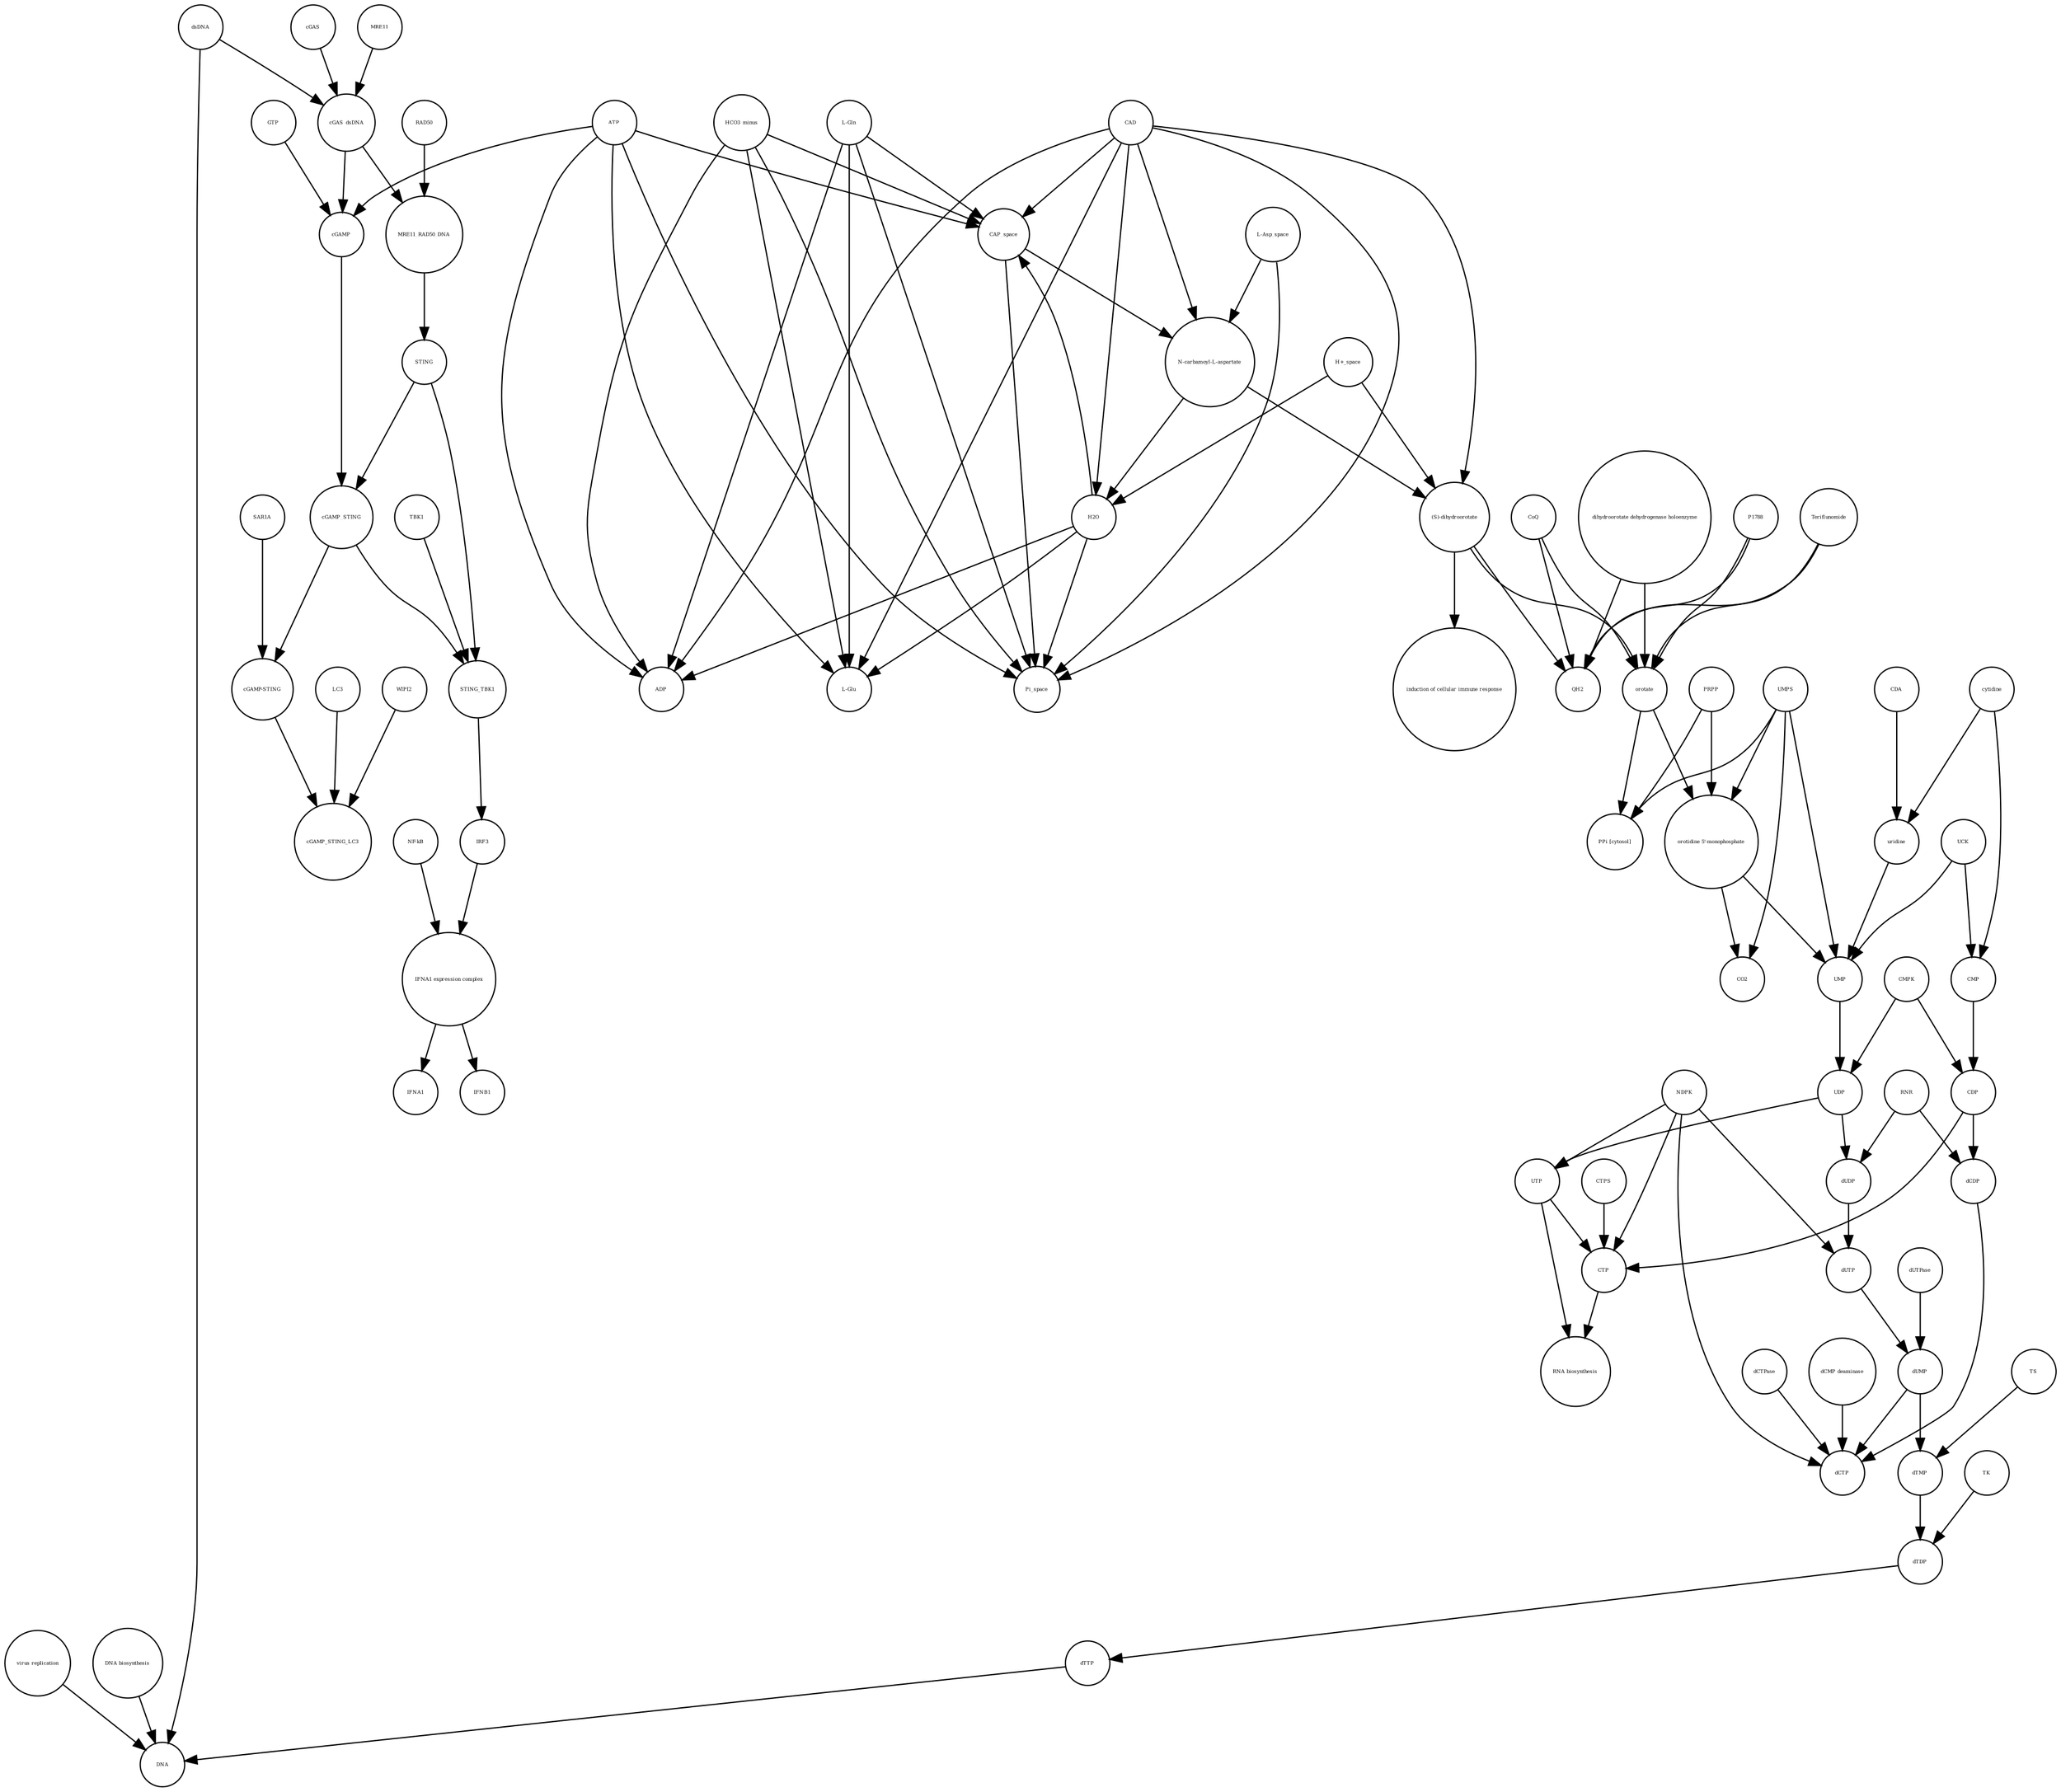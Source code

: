 strict digraph  {
UTP [annotation="", bipartite=0, cls="simple chemical", fontsize=4, label=UTP, shape=circle];
"RNA biosynthesis" [annotation="urn_miriam_obo.go_GO%3A0032774", bipartite=0, cls=phenotype, fontsize=4, label="RNA biosynthesis", shape=circle];
CTP [annotation="", bipartite=0, cls="simple chemical", fontsize=4, label=CTP, shape=circle];
"(S)-dihydroorotate" [annotation="", bipartite=0, cls="simple chemical", fontsize=4, label="(S)-dihydroorotate", shape=circle];
"induction of cellular immune response" [annotation="", bipartite=0, cls=phenotype, fontsize=4, label="induction of cellular immune response", shape=circle];
"cGAMP-STING" [annotation="", bipartite=0, cls=complex, fontsize=4, label="cGAMP-STING", shape=circle];
RAD50 [annotation="", bipartite=0, cls="macromolecule multimer", fontsize=4, label=RAD50, shape=circle];
TBK1 [annotation="", bipartite=0, cls=macromolecule, fontsize=4, label=TBK1, shape=circle];
uridine [annotation="", bipartite=0, cls="simple chemical", fontsize=4, label=uridine, shape=circle];
UDP [annotation="", bipartite=0, cls="simple chemical", fontsize=4, label=UDP, shape=circle];
UMP [annotation="", bipartite=0, cls="simple chemical", fontsize=4, label=UMP, shape=circle];
"L-Asp_space" [annotation="", bipartite=0, cls="simple chemical", fontsize=4, label="L-Asp_space", shape=circle];
CDA [annotation="", bipartite=0, cls=macromolecule, fontsize=4, label=CDA, shape=circle];
ADP [annotation="", bipartite=0, cls="simple chemical", fontsize=4, label=ADP, shape=circle];
"orotidine 5'-monophosphate" [annotation="", bipartite=0, cls="simple chemical", fontsize=4, label="orotidine 5'-monophosphate", shape=circle];
UMPS [annotation="", bipartite=0, cls="macromolecule multimer", fontsize=4, label=UMPS, shape=circle];
"PPi [cytosol]" [annotation="", bipartite=0, cls="simple chemical", fontsize=4, label="PPi [cytosol]", shape=circle];
"virus replication" [annotation="", bipartite=0, cls=phenotype, fontsize=4, label="virus replication", shape=circle];
"N-carbamoyl-L-aspartate" [annotation="", bipartite=0, cls="simple chemical", fontsize=4, label="N-carbamoyl-L-aspartate", shape=circle];
DNA [annotation="", bipartite=0, cls="nucleic acid feature", fontsize=4, label=DNA, shape=circle];
dCTP [annotation="", bipartite=0, cls="simple chemical", fontsize=4, label=dCTP, shape=circle];
cGAMP_STING [annotation="", bipartite=0, cls=complex, fontsize=4, label=cGAMP_STING, shape=circle];
"DNA biosynthesis" [annotation="urn_miriam_obo.go_GO%3A0071897", bipartite=0, cls=phenotype, fontsize=4, label="DNA biosynthesis", shape=circle];
cytidine [annotation="", bipartite=0, cls="simple chemical", fontsize=4, label=cytidine, shape=circle];
dTMP [annotation="", bipartite=0, cls="simple chemical", fontsize=4, label=dTMP, shape=circle];
"dihydroorotate dehydrogenase holoenzyme" [annotation="", bipartite=0, cls="simple chemical", fontsize=4, label="dihydroorotate dehydrogenase holoenzyme", shape=circle];
"L-Glu" [annotation="", bipartite=0, cls="simple chemical", fontsize=4, label="L-Glu", shape=circle];
QH2 [annotation="", bipartite=0, cls="simple chemical", fontsize=4, label=QH2, shape=circle];
UCK [annotation="", bipartite=0, cls=macromolecule, fontsize=4, label=UCK, shape=circle];
LC3 [annotation="", bipartite=0, cls=macromolecule, fontsize=4, label=LC3, shape=circle];
CMPK [annotation="", bipartite=0, cls=macromolecule, fontsize=4, label=CMPK, shape=circle];
dUMP [annotation="", bipartite=0, cls="simple chemical", fontsize=4, label=dUMP, shape=circle];
Pi_space [annotation="", bipartite=0, cls="simple chemical", fontsize=4, label=Pi_space, shape=circle];
IFNB1 [annotation="", bipartite=0, cls="nucleic acid feature", fontsize=4, label=IFNB1, shape=circle];
dUTPase [annotation="", bipartite=0, cls=macromolecule, fontsize=4, label=dUTPase, shape=circle];
dTTP [annotation="", bipartite=0, cls="simple chemical", fontsize=4, label=dTTP, shape=circle];
PRPP [annotation="", bipartite=0, cls="simple chemical", fontsize=4, label=PRPP, shape=circle];
"L-Gln" [annotation="", bipartite=0, cls="simple chemical", fontsize=4, label="L-Gln", shape=circle];
SAR1A [annotation="", bipartite=0, cls=macromolecule, fontsize=4, label=SAR1A, shape=circle];
MRE11 [annotation="", bipartite=0, cls="macromolecule multimer", fontsize=4, label=MRE11, shape=circle];
STING [annotation="", bipartite=0, cls="macromolecule multimer", fontsize=4, label=STING, shape=circle];
dsDNA [annotation="", bipartite=0, cls="simple chemical", fontsize=4, label=dsDNA, shape=circle];
CDP [annotation="", bipartite=0, cls="simple chemical", fontsize=4, label=CDP, shape=circle];
HCO3_minus [annotation="", bipartite=0, cls="simple chemical", fontsize=4, label=HCO3_minus, shape=circle];
"IFNA1 expression complex" [annotation="", bipartite=0, cls=complex, fontsize=4, label="IFNA1 expression complex", shape=circle];
orotate [annotation="", bipartite=0, cls="simple chemical", fontsize=4, label=orotate, shape=circle];
"NF-kB" [annotation="", bipartite=0, cls=complex, fontsize=4, label="NF-kB", shape=circle];
STING_TBK1 [annotation="", bipartite=0, cls=complex, fontsize=4, label=STING_TBK1, shape=circle];
P1788 [annotation="", bipartite=0, cls="simple chemical", fontsize=4, label=P1788, shape=circle];
CO2 [annotation="", bipartite=0, cls="simple chemical", fontsize=4, label=CO2, shape=circle];
ATP [annotation="", bipartite=0, cls="simple chemical", fontsize=4, label=ATP, shape=circle];
NDPK [annotation="", bipartite=0, cls=macromolecule, fontsize=4, label=NDPK, shape=circle];
CMP [annotation="", bipartite=0, cls="simple chemical", fontsize=4, label=CMP, shape=circle];
TS [annotation="", bipartite=0, cls=macromolecule, fontsize=4, label=TS, shape=circle];
cGAS_dsDNA [annotation="", bipartite=0, cls=complex, fontsize=4, label=cGAS_dsDNA, shape=circle];
Teriflunomide [annotation="", bipartite=0, cls="simple chemical", fontsize=4, label=Teriflunomide, shape=circle];
dUDP [annotation="", bipartite=0, cls="simple chemical", fontsize=4, label=dUDP, shape=circle];
CAP_space [annotation="", bipartite=0, cls="simple chemical", fontsize=4, label=CAP_space, shape=circle];
CTPS [annotation="", bipartite=0, cls=macromolecule, fontsize=4, label=CTPS, shape=circle];
dTDP [annotation="", bipartite=0, cls="simple chemical", fontsize=4, label=dTDP, shape=circle];
IFNA1 [annotation="", bipartite=0, cls="nucleic acid feature", fontsize=4, label=IFNA1, shape=circle];
cGAMP [annotation="", bipartite=0, cls="simple chemical", fontsize=4, label=cGAMP, shape=circle];
H2O [annotation="", bipartite=0, cls="simple chemical", fontsize=4, label=H2O, shape=circle];
dCDP [annotation="", bipartite=0, cls="simple chemical", fontsize=4, label=dCDP, shape=circle];
TK [annotation="", bipartite=0, cls=macromolecule, fontsize=4, label=TK, shape=circle];
dCTPase [annotation="", bipartite=0, cls=macromolecule, fontsize=4, label=dCTPase, shape=circle];
GTP [annotation="", bipartite=0, cls="simple chemical", fontsize=4, label=GTP, shape=circle];
"dCMP deaminase" [annotation="", bipartite=0, cls=macromolecule, fontsize=4, label="dCMP deaminase", shape=circle];
IRF3 [annotation="", bipartite=0, cls="macromolecule multimer", fontsize=4, label=IRF3, shape=circle];
MRE11_RAD50_DNA [annotation="", bipartite=0, cls=complex, fontsize=4, label=MRE11_RAD50_DNA, shape=circle];
RNR [annotation="", bipartite=0, cls=macromolecule, fontsize=4, label=RNR, shape=circle];
cGAS [annotation="", bipartite=0, cls=macromolecule, fontsize=4, label=cGAS, shape=circle];
WIPI2 [annotation="", bipartite=0, cls=macromolecule, fontsize=4, label=WIPI2, shape=circle];
"H+_space" [annotation="", bipartite=0, cls="simple chemical", fontsize=4, label="H+_space", shape=circle];
dUTP [annotation="", bipartite=0, cls="simple chemical", fontsize=4, label=dUTP, shape=circle];
CAD [annotation="", bipartite=0, cls=macromolecule, fontsize=4, label=CAD, shape=circle];
CoQ [annotation="", bipartite=0, cls="simple chemical", fontsize=4, label=CoQ, shape=circle];
cGAMP_STING_LC3 [annotation="", bipartite=0, cls=complex, fontsize=4, label=cGAMP_STING_LC3, shape=circle];
UTP -> "RNA biosynthesis"  [annotation="", interaction_type="necessary stimulation"];
UTP -> CTP  [annotation="", interaction_type=production];
CTP -> "RNA biosynthesis"  [annotation="", interaction_type="necessary stimulation"];
"(S)-dihydroorotate" -> "induction of cellular immune response"  [annotation="", interaction_type="necessary stimulation"];
"(S)-dihydroorotate" -> QH2  [annotation="", interaction_type=production];
"(S)-dihydroorotate" -> orotate  [annotation="", interaction_type=production];
"cGAMP-STING" -> cGAMP_STING_LC3  [annotation="", interaction_type=production];
RAD50 -> MRE11_RAD50_DNA  [annotation="", interaction_type=production];
TBK1 -> STING_TBK1  [annotation="", interaction_type=production];
uridine -> UMP  [annotation="", interaction_type=production];
UDP -> UTP  [annotation="", interaction_type=production];
UDP -> dUDP  [annotation="", interaction_type=production];
UMP -> UDP  [annotation="", interaction_type=production];
"L-Asp_space" -> Pi_space  [annotation="", interaction_type=production];
"L-Asp_space" -> "N-carbamoyl-L-aspartate"  [annotation="", interaction_type=production];
CDA -> uridine  [annotation="", interaction_type=catalysis];
"orotidine 5'-monophosphate" -> UMP  [annotation="", interaction_type=production];
"orotidine 5'-monophosphate" -> CO2  [annotation="", interaction_type=production];
UMPS -> CO2  [annotation=urn_miriam_reactome_REACT_1698, interaction_type=catalysis];
UMPS -> UMP  [annotation=urn_miriam_reactome_REACT_1698, interaction_type=catalysis];
UMPS -> "PPi [cytosol]"  [annotation=urn_miriam_reactome_REACT_1698, interaction_type=catalysis];
UMPS -> "orotidine 5'-monophosphate"  [annotation=urn_miriam_reactome_REACT_1698, interaction_type=catalysis];
"virus replication" -> DNA  [annotation="", interaction_type=inhibition];
"N-carbamoyl-L-aspartate" -> "(S)-dihydroorotate"  [annotation="", interaction_type=production];
"N-carbamoyl-L-aspartate" -> H2O  [annotation="", interaction_type=production];
cGAMP_STING -> STING_TBK1  [annotation="", interaction_type=production];
cGAMP_STING -> "cGAMP-STING"  [annotation="", interaction_type=production];
"DNA biosynthesis" -> DNA  [annotation="", interaction_type=catalysis];
cytidine -> uridine  [annotation="", interaction_type=production];
cytidine -> CMP  [annotation="", interaction_type=production];
dTMP -> dTDP  [annotation="", interaction_type=production];
"dihydroorotate dehydrogenase holoenzyme" -> QH2  [annotation=urn_miriam_reactome_REACT_1698, interaction_type=catalysis];
"dihydroorotate dehydrogenase holoenzyme" -> orotate  [annotation=urn_miriam_reactome_REACT_1698, interaction_type=catalysis];
UCK -> CMP  [annotation="", interaction_type=catalysis];
UCK -> UMP  [annotation="", interaction_type=catalysis];
LC3 -> cGAMP_STING_LC3  [annotation="", interaction_type=production];
CMPK -> CDP  [annotation="", interaction_type=catalysis];
CMPK -> UDP  [annotation="", interaction_type=catalysis];
dUMP -> dTMP  [annotation="", interaction_type=production];
dUMP -> dCTP  [annotation="", interaction_type=production];
dUTPase -> dUMP  [annotation="", interaction_type=catalysis];
dTTP -> DNA  [annotation="", interaction_type=production];
PRPP -> "PPi [cytosol]"  [annotation="", interaction_type=production];
PRPP -> "orotidine 5'-monophosphate"  [annotation="", interaction_type=production];
"L-Gln" -> "L-Glu"  [annotation="", interaction_type=production];
"L-Gln" -> ADP  [annotation="", interaction_type=production];
"L-Gln" -> Pi_space  [annotation="", interaction_type=production];
"L-Gln" -> CAP_space  [annotation="", interaction_type=production];
SAR1A -> "cGAMP-STING"  [annotation="", interaction_type=catalysis];
MRE11 -> cGAS_dsDNA  [annotation="", interaction_type=production];
STING -> STING_TBK1  [annotation="", interaction_type=production];
STING -> cGAMP_STING  [annotation="", interaction_type=production];
dsDNA -> DNA  [annotation="", interaction_type=production];
dsDNA -> cGAS_dsDNA  [annotation="", interaction_type=production];
CDP -> dCDP  [annotation="", interaction_type=production];
CDP -> CTP  [annotation="", interaction_type=production];
HCO3_minus -> "L-Glu"  [annotation="", interaction_type=production];
HCO3_minus -> ADP  [annotation="", interaction_type=production];
HCO3_minus -> Pi_space  [annotation="", interaction_type=production];
HCO3_minus -> CAP_space  [annotation="", interaction_type=production];
"IFNA1 expression complex" -> IFNB1  [annotation="", interaction_type=stimulation];
"IFNA1 expression complex" -> IFNA1  [annotation="", interaction_type=stimulation];
orotate -> "PPi [cytosol]"  [annotation="", interaction_type=production];
orotate -> "orotidine 5'-monophosphate"  [annotation="", interaction_type=production];
"NF-kB" -> "IFNA1 expression complex"  [annotation="", interaction_type=production];
STING_TBK1 -> IRF3  [annotation="", interaction_type=catalysis];
P1788 -> QH2  [annotation=urn_miriam_reactome_REACT_1698, interaction_type=inhibition];
P1788 -> orotate  [annotation=urn_miriam_reactome_REACT_1698, interaction_type=inhibition];
ATP -> cGAMP  [annotation="", interaction_type=production];
ATP -> "L-Glu"  [annotation="", interaction_type=production];
ATP -> ADP  [annotation="", interaction_type=production];
ATP -> Pi_space  [annotation="", interaction_type=production];
ATP -> CAP_space  [annotation="", interaction_type=production];
NDPK -> dCTP  [annotation="", interaction_type=catalysis];
NDPK -> dUTP  [annotation="", interaction_type=catalysis];
NDPK -> UTP  [annotation="", interaction_type=catalysis];
NDPK -> CTP  [annotation="", interaction_type=catalysis];
CMP -> CDP  [annotation="", interaction_type=production];
TS -> dTMP  [annotation="", interaction_type=catalysis];
cGAS_dsDNA -> cGAMP  [annotation="", interaction_type=catalysis];
cGAS_dsDNA -> MRE11_RAD50_DNA  [annotation="", interaction_type=production];
Teriflunomide -> QH2  [annotation=urn_miriam_reactome_REACT_1698, interaction_type=inhibition];
Teriflunomide -> orotate  [annotation=urn_miriam_reactome_REACT_1698, interaction_type=inhibition];
dUDP -> dUTP  [annotation="", interaction_type=production];
CAP_space -> Pi_space  [annotation="", interaction_type=production];
CAP_space -> "N-carbamoyl-L-aspartate"  [annotation="", interaction_type=production];
CTPS -> CTP  [annotation="", interaction_type=catalysis];
dTDP -> dTTP  [annotation="", interaction_type=production];
cGAMP -> cGAMP_STING  [annotation="", interaction_type=production];
H2O -> "L-Glu"  [annotation="", interaction_type=production];
H2O -> ADP  [annotation="", interaction_type=production];
H2O -> Pi_space  [annotation="", interaction_type=production];
H2O -> CAP_space  [annotation="", interaction_type=production];
dCDP -> dCTP  [annotation="", interaction_type=production];
TK -> dTDP  [annotation="", interaction_type=catalysis];
dCTPase -> dCTP  [annotation="", interaction_type=catalysis];
GTP -> cGAMP  [annotation="", interaction_type=production];
"dCMP deaminase" -> dCTP  [annotation="", interaction_type=catalysis];
IRF3 -> "IFNA1 expression complex"  [annotation="", interaction_type=production];
MRE11_RAD50_DNA -> STING  [annotation="", interaction_type=catalysis];
RNR -> dCDP  [annotation="", interaction_type=catalysis];
RNR -> dUDP  [annotation="", interaction_type=catalysis];
cGAS -> cGAS_dsDNA  [annotation="", interaction_type=production];
WIPI2 -> cGAMP_STING_LC3  [annotation="", interaction_type=catalysis];
"H+_space" -> "(S)-dihydroorotate"  [annotation="", interaction_type=production];
"H+_space" -> H2O  [annotation="", interaction_type=production];
dUTP -> dUMP  [annotation="", interaction_type=production];
CAD -> Pi_space  [annotation=urn_miriam_reactome_REACT_1698, interaction_type=catalysis];
CAD -> "N-carbamoyl-L-aspartate"  [annotation=urn_miriam_reactome_REACT_1698, interaction_type=catalysis];
CAD -> "L-Glu"  [annotation=urn_miriam_reactome_REACT_1698, interaction_type=catalysis];
CAD -> ADP  [annotation=urn_miriam_reactome_REACT_1698, interaction_type=catalysis];
CAD -> CAP_space  [annotation=urn_miriam_reactome_REACT_1698, interaction_type=catalysis];
CAD -> H2O  [annotation=urn_miriam_reactome_REACT_1698, interaction_type=catalysis];
CAD -> "(S)-dihydroorotate"  [annotation=urn_miriam_reactome_REACT_1698, interaction_type=catalysis];
CoQ -> QH2  [annotation="", interaction_type=production];
CoQ -> orotate  [annotation="", interaction_type=production];
}
